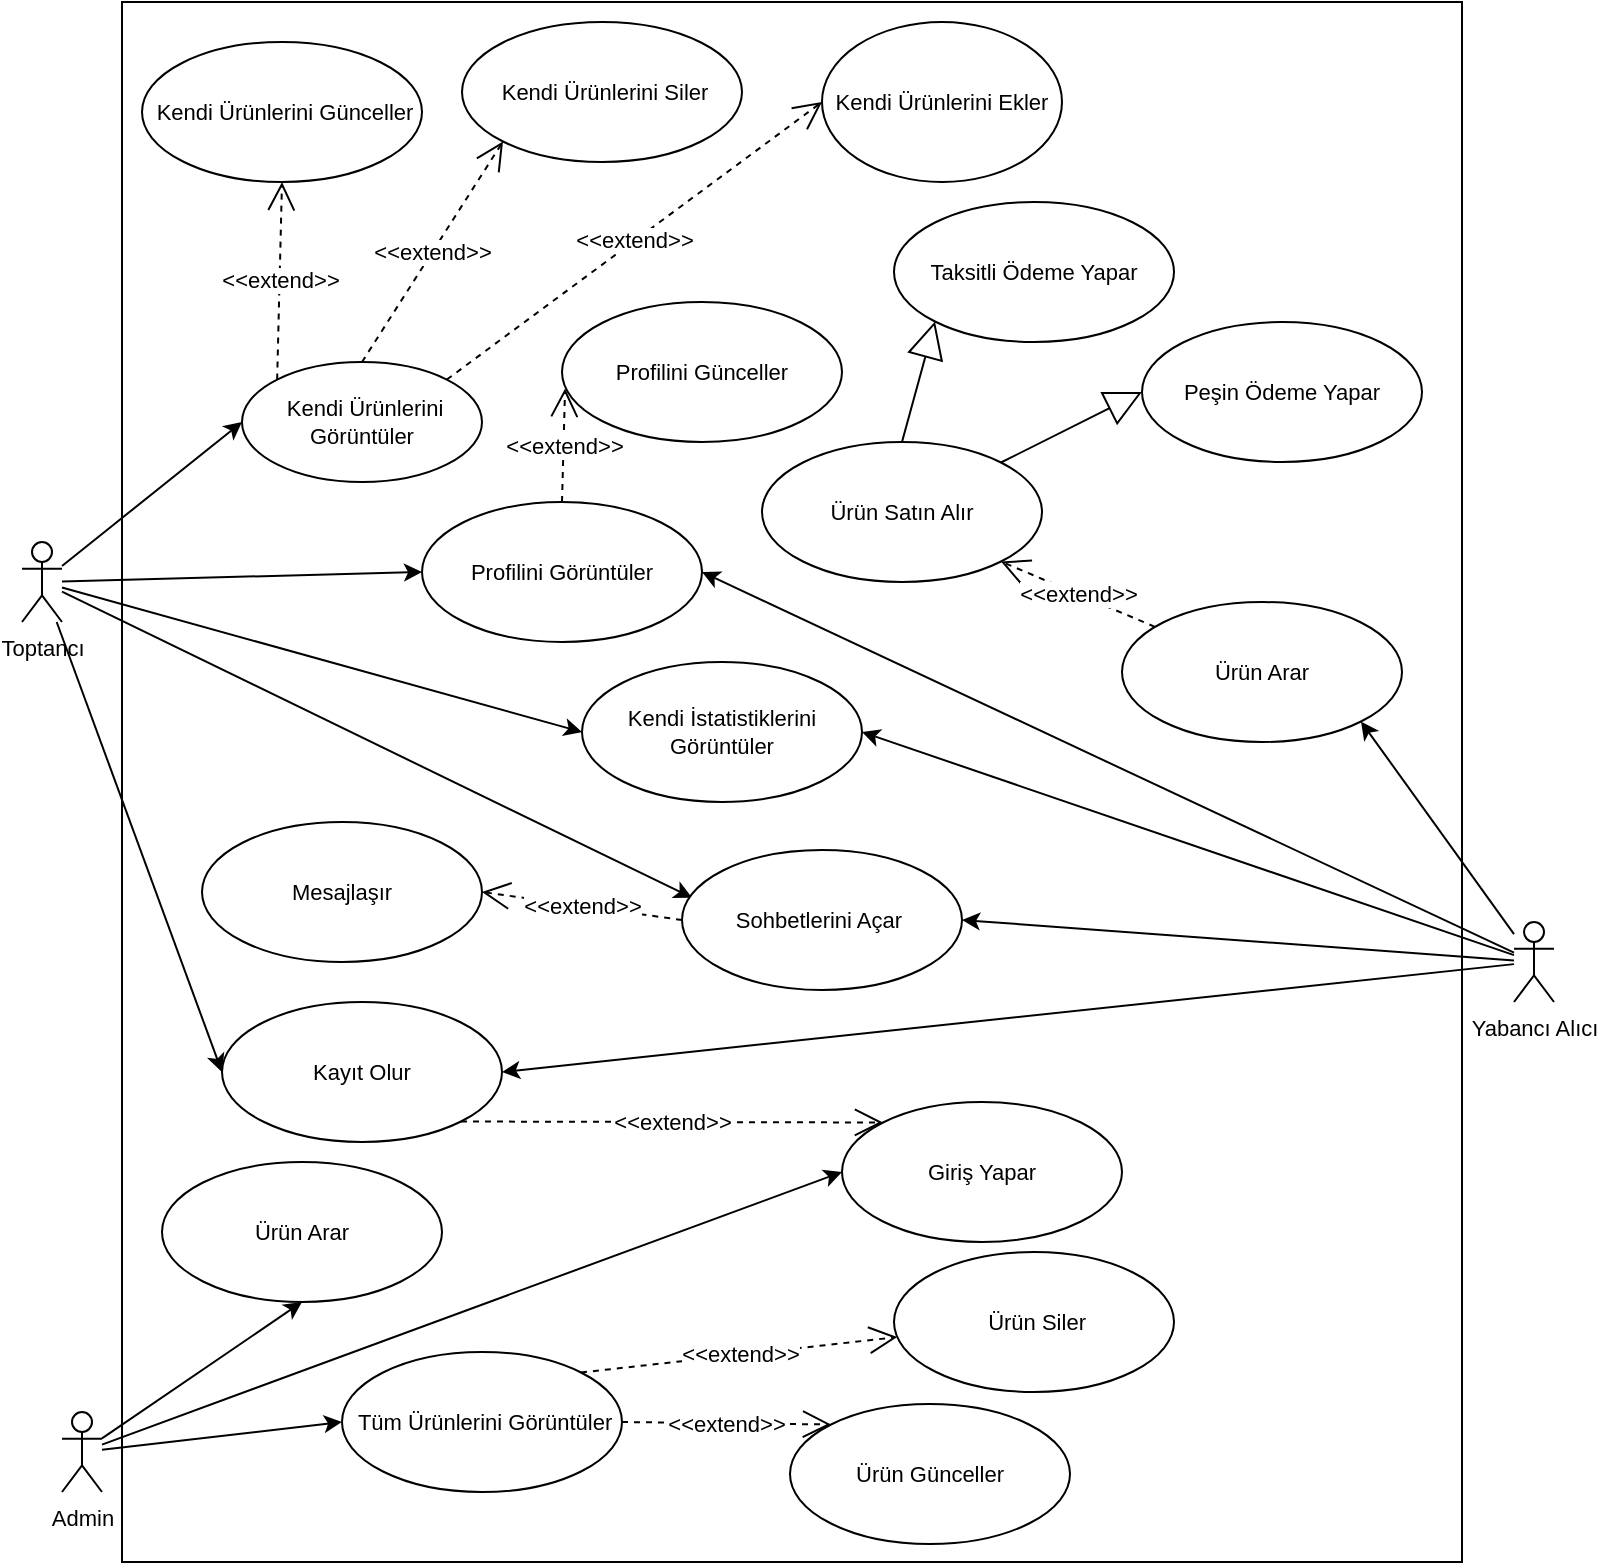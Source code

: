 <mxfile version="24.4.15" type="device">
  <diagram name="Page-1" id="EY1MAFZuyhNo7XrZB8Aw">
    <mxGraphModel dx="1035" dy="532" grid="1" gridSize="10" guides="1" tooltips="1" connect="1" arrows="1" fold="1" page="1" pageScale="1" pageWidth="1000" pageHeight="1000" math="0" shadow="0">
      <root>
        <mxCell id="0" />
        <mxCell id="1" parent="0" />
        <mxCell id="_TswHYcR5eJmgxJztcxw-14" value="" style="rounded=0;whiteSpace=wrap;html=1;backgroundOutline=0;fontSize=11;" parent="1" vertex="1">
          <mxGeometry x="73" y="198" width="670" height="780" as="geometry" />
        </mxCell>
        <mxCell id="u87Ltixw-DFZqbEDM121-87" style="rounded=0;orthogonalLoop=1;jettySize=auto;html=1;entryX=0;entryY=0.5;entryDx=0;entryDy=0;fontSize=11;" parent="1" source="u87Ltixw-DFZqbEDM121-77" target="u87Ltixw-DFZqbEDM121-84" edge="1">
          <mxGeometry relative="1" as="geometry" />
        </mxCell>
        <mxCell id="u87Ltixw-DFZqbEDM121-88" style="rounded=0;orthogonalLoop=1;jettySize=auto;html=1;entryX=0;entryY=0.5;entryDx=0;entryDy=0;strokeColor=default;fontSize=11;" parent="1" source="u87Ltixw-DFZqbEDM121-77" target="u87Ltixw-DFZqbEDM121-85" edge="1">
          <mxGeometry relative="1" as="geometry" />
        </mxCell>
        <mxCell id="u87Ltixw-DFZqbEDM121-93" style="rounded=0;orthogonalLoop=1;jettySize=auto;html=1;entryX=0;entryY=0.5;entryDx=0;entryDy=0;fontSize=11;" parent="1" source="u87Ltixw-DFZqbEDM121-77" target="u87Ltixw-DFZqbEDM121-91" edge="1">
          <mxGeometry relative="1" as="geometry" />
        </mxCell>
        <mxCell id="u87Ltixw-DFZqbEDM121-96" style="rounded=0;orthogonalLoop=1;jettySize=auto;html=1;entryX=0.036;entryY=0.341;entryDx=0;entryDy=0;fontSize=11;entryPerimeter=0;" parent="1" source="u87Ltixw-DFZqbEDM121-77" target="u87Ltixw-DFZqbEDM121-95" edge="1">
          <mxGeometry relative="1" as="geometry">
            <Array as="points" />
          </mxGeometry>
        </mxCell>
        <mxCell id="u87Ltixw-DFZqbEDM121-112" style="rounded=0;orthogonalLoop=1;jettySize=auto;html=1;entryX=0;entryY=0.5;entryDx=0;entryDy=0;fontSize=11;" parent="1" source="u87Ltixw-DFZqbEDM121-77" target="u87Ltixw-DFZqbEDM121-111" edge="1">
          <mxGeometry relative="1" as="geometry" />
        </mxCell>
        <mxCell id="u87Ltixw-DFZqbEDM121-77" value="Toptancı" style="shape=umlActor;verticalLabelPosition=bottom;verticalAlign=top;html=1;fontSize=11;" parent="1" vertex="1">
          <mxGeometry x="23" y="468" width="20" height="40" as="geometry" />
        </mxCell>
        <mxCell id="u87Ltixw-DFZqbEDM121-83" value="Ürün Arar" style="ellipse;whiteSpace=wrap;html=1;fontSize=11;" parent="1" vertex="1">
          <mxGeometry x="573" y="498" width="140" height="70" as="geometry" />
        </mxCell>
        <mxCell id="u87Ltixw-DFZqbEDM121-84" value="&amp;nbsp;Kendi Ürünlerini Görüntüler" style="ellipse;whiteSpace=wrap;html=1;fontSize=11;" parent="1" vertex="1">
          <mxGeometry x="133" y="378" width="120" height="60" as="geometry" />
        </mxCell>
        <mxCell id="u87Ltixw-DFZqbEDM121-85" value="Profilini Görüntüler" style="ellipse;whiteSpace=wrap;html=1;fontSize=11;" parent="1" vertex="1">
          <mxGeometry x="223" y="448" width="140" height="70" as="geometry" />
        </mxCell>
        <mxCell id="u87Ltixw-DFZqbEDM121-97" style="rounded=0;orthogonalLoop=1;jettySize=auto;html=1;entryX=0;entryY=0.5;entryDx=0;entryDy=0;fontSize=11;" parent="1" source="u87Ltixw-DFZqbEDM121-89" target="u87Ltixw-DFZqbEDM121-92" edge="1">
          <mxGeometry relative="1" as="geometry" />
        </mxCell>
        <mxCell id="u87Ltixw-DFZqbEDM121-109" style="rounded=0;orthogonalLoop=1;jettySize=auto;html=1;entryX=0.5;entryY=1;entryDx=0;entryDy=0;fontSize=11;" parent="1" source="u87Ltixw-DFZqbEDM121-89" target="u87Ltixw-DFZqbEDM121-105" edge="1">
          <mxGeometry relative="1" as="geometry" />
        </mxCell>
        <mxCell id="u87Ltixw-DFZqbEDM121-110" style="rounded=0;orthogonalLoop=1;jettySize=auto;html=1;entryX=0;entryY=0.5;entryDx=0;entryDy=0;fontSize=11;" parent="1" source="u87Ltixw-DFZqbEDM121-89" target="u87Ltixw-DFZqbEDM121-106" edge="1">
          <mxGeometry relative="1" as="geometry" />
        </mxCell>
        <mxCell id="u87Ltixw-DFZqbEDM121-89" value="Admin" style="shape=umlActor;verticalLabelPosition=bottom;verticalAlign=top;html=1;fontSize=11;" parent="1" vertex="1">
          <mxGeometry x="43" y="903" width="20" height="40" as="geometry" />
        </mxCell>
        <mxCell id="u87Ltixw-DFZqbEDM121-91" value="Kayıt Olur" style="ellipse;whiteSpace=wrap;html=1;fontSize=11;" parent="1" vertex="1">
          <mxGeometry x="123" y="698" width="140" height="70" as="geometry" />
        </mxCell>
        <mxCell id="u87Ltixw-DFZqbEDM121-92" value="Giriş Yapar" style="ellipse;whiteSpace=wrap;html=1;fontSize=11;" parent="1" vertex="1">
          <mxGeometry x="433" y="748" width="140" height="70" as="geometry" />
        </mxCell>
        <mxCell id="u87Ltixw-DFZqbEDM121-95" value="Sohbetlerini Açar&amp;nbsp;" style="ellipse;whiteSpace=wrap;html=1;fontSize=11;" parent="1" vertex="1">
          <mxGeometry x="353" y="622" width="140" height="70" as="geometry" />
        </mxCell>
        <mxCell id="u87Ltixw-DFZqbEDM121-98" value="Profilini Günceller" style="ellipse;whiteSpace=wrap;html=1;fontSize=11;" parent="1" vertex="1">
          <mxGeometry x="293" y="348" width="140" height="70" as="geometry" />
        </mxCell>
        <mxCell id="u87Ltixw-DFZqbEDM121-100" value="&amp;nbsp;Kendi Ürünlerini Siler" style="ellipse;whiteSpace=wrap;html=1;fontSize=11;" parent="1" vertex="1">
          <mxGeometry x="243" y="208" width="140" height="70" as="geometry" />
        </mxCell>
        <mxCell id="u87Ltixw-DFZqbEDM121-104" value="Mesajlaşır" style="ellipse;whiteSpace=wrap;html=1;fontSize=11;" parent="1" vertex="1">
          <mxGeometry x="113" y="608" width="140" height="70" as="geometry" />
        </mxCell>
        <mxCell id="u87Ltixw-DFZqbEDM121-105" value="Ürün Arar" style="ellipse;whiteSpace=wrap;html=1;fontSize=11;" parent="1" vertex="1">
          <mxGeometry x="93" y="778" width="140" height="70" as="geometry" />
        </mxCell>
        <mxCell id="u87Ltixw-DFZqbEDM121-106" value="&amp;nbsp;Tüm Ürünlerini Görüntüler" style="ellipse;whiteSpace=wrap;html=1;fontSize=11;" parent="1" vertex="1">
          <mxGeometry x="183" y="873" width="140" height="70" as="geometry" />
        </mxCell>
        <mxCell id="u87Ltixw-DFZqbEDM121-107" value="&amp;nbsp;Ürün Siler" style="ellipse;whiteSpace=wrap;html=1;fontSize=11;" parent="1" vertex="1">
          <mxGeometry x="459" y="823" width="140" height="70" as="geometry" />
        </mxCell>
        <mxCell id="u87Ltixw-DFZqbEDM121-111" value="Kendi İstatistiklerini Görüntüler" style="ellipse;whiteSpace=wrap;html=1;fontSize=11;" parent="1" vertex="1">
          <mxGeometry x="303" y="528" width="140" height="70" as="geometry" />
        </mxCell>
        <mxCell id="Ygg76yo1lvIjKc2-hMDk-2" style="rounded=0;orthogonalLoop=1;jettySize=auto;html=1;entryX=1;entryY=0.5;entryDx=0;entryDy=0;fontSize=11;" parent="1" source="Ygg76yo1lvIjKc2-hMDk-1" target="u87Ltixw-DFZqbEDM121-95" edge="1">
          <mxGeometry relative="1" as="geometry" />
        </mxCell>
        <mxCell id="Ygg76yo1lvIjKc2-hMDk-3" style="rounded=0;orthogonalLoop=1;jettySize=auto;html=1;entryX=1;entryY=0.5;entryDx=0;entryDy=0;fontSize=11;" parent="1" source="Ygg76yo1lvIjKc2-hMDk-1" target="u87Ltixw-DFZqbEDM121-91" edge="1">
          <mxGeometry relative="1" as="geometry" />
        </mxCell>
        <mxCell id="Ygg76yo1lvIjKc2-hMDk-5" style="rounded=0;orthogonalLoop=1;jettySize=auto;html=1;entryX=1;entryY=0.5;entryDx=0;entryDy=0;fontSize=11;" parent="1" source="Ygg76yo1lvIjKc2-hMDk-1" target="u87Ltixw-DFZqbEDM121-85" edge="1">
          <mxGeometry relative="1" as="geometry" />
        </mxCell>
        <mxCell id="Ygg76yo1lvIjKc2-hMDk-6" style="rounded=0;orthogonalLoop=1;jettySize=auto;html=1;entryX=1;entryY=1;entryDx=0;entryDy=0;fontSize=11;" parent="1" source="Ygg76yo1lvIjKc2-hMDk-1" target="u87Ltixw-DFZqbEDM121-83" edge="1">
          <mxGeometry relative="1" as="geometry" />
        </mxCell>
        <mxCell id="Ygg76yo1lvIjKc2-hMDk-7" style="rounded=0;orthogonalLoop=1;jettySize=auto;html=1;entryX=1;entryY=0.5;entryDx=0;entryDy=0;fontSize=11;" parent="1" source="Ygg76yo1lvIjKc2-hMDk-1" target="u87Ltixw-DFZqbEDM121-111" edge="1">
          <mxGeometry relative="1" as="geometry" />
        </mxCell>
        <mxCell id="Ygg76yo1lvIjKc2-hMDk-1" value="Yabancı Alıcı" style="shape=umlActor;verticalLabelPosition=bottom;verticalAlign=top;html=1;outlineConnect=0;fontSize=11;" parent="1" vertex="1">
          <mxGeometry x="769" y="658" width="20" height="40" as="geometry" />
        </mxCell>
        <mxCell id="1bOm8mAzU-74pZzdPz95-2" value="Ürün Satın Alır" style="ellipse;whiteSpace=wrap;html=1;fontSize=11;" parent="1" vertex="1">
          <mxGeometry x="393" y="418" width="140" height="70" as="geometry" />
        </mxCell>
        <mxCell id="_TswHYcR5eJmgxJztcxw-2" value="Kendi Ürünlerini Ekler" style="ellipse;whiteSpace=wrap;html=1;fontSize=11;" parent="1" vertex="1">
          <mxGeometry x="423" y="208" width="120" height="80" as="geometry" />
        </mxCell>
        <mxCell id="_TswHYcR5eJmgxJztcxw-5" value="&amp;nbsp;Kendi Ürünlerini Günceller" style="ellipse;whiteSpace=wrap;html=1;fontSize=11;" parent="1" vertex="1">
          <mxGeometry x="83" y="218" width="140" height="70" as="geometry" />
        </mxCell>
        <mxCell id="_TswHYcR5eJmgxJztcxw-7" value="Ürün Günceller" style="ellipse;whiteSpace=wrap;html=1;fontSize=11;" parent="1" vertex="1">
          <mxGeometry x="407" y="899" width="140" height="70" as="geometry" />
        </mxCell>
        <mxCell id="_TswHYcR5eJmgxJztcxw-15" value="&amp;lt;&amp;lt;extend&amp;gt;&amp;gt;" style="endArrow=open;endSize=12;dashed=1;html=1;rounded=0;exitX=1;exitY=1;exitDx=0;exitDy=0;entryX=0;entryY=0;entryDx=0;entryDy=0;fontSize=11;" parent="1" source="u87Ltixw-DFZqbEDM121-91" target="u87Ltixw-DFZqbEDM121-92" edge="1">
          <mxGeometry width="160" relative="1" as="geometry">
            <mxPoint x="303" y="748" as="sourcePoint" />
            <mxPoint x="463" y="748" as="targetPoint" />
          </mxGeometry>
        </mxCell>
        <mxCell id="_TswHYcR5eJmgxJztcxw-16" value="&amp;lt;&amp;lt;extend&amp;gt;&amp;gt;" style="endArrow=open;endSize=12;dashed=1;html=1;rounded=0;entryX=0.011;entryY=0.618;entryDx=0;entryDy=0;exitX=0.5;exitY=0;exitDx=0;exitDy=0;entryPerimeter=0;fontSize=11;" parent="1" source="u87Ltixw-DFZqbEDM121-85" target="u87Ltixw-DFZqbEDM121-98" edge="1">
          <mxGeometry width="160" relative="1" as="geometry">
            <mxPoint x="303" y="388" as="sourcePoint" />
            <mxPoint x="463" y="388" as="targetPoint" />
          </mxGeometry>
        </mxCell>
        <mxCell id="_TswHYcR5eJmgxJztcxw-17" value="&amp;lt;&amp;lt;extend&amp;gt;&amp;gt;" style="endArrow=open;endSize=12;dashed=1;html=1;rounded=0;exitX=0;exitY=0;exitDx=0;exitDy=0;entryX=0.5;entryY=1;entryDx=0;entryDy=0;fontSize=11;" parent="1" source="u87Ltixw-DFZqbEDM121-84" target="_TswHYcR5eJmgxJztcxw-5" edge="1">
          <mxGeometry width="160" relative="1" as="geometry">
            <mxPoint x="303" y="388" as="sourcePoint" />
            <mxPoint x="463" y="388" as="targetPoint" />
          </mxGeometry>
        </mxCell>
        <mxCell id="_TswHYcR5eJmgxJztcxw-18" value="&amp;lt;&amp;lt;extend&amp;gt;&amp;gt;" style="endArrow=open;endSize=12;dashed=1;html=1;rounded=0;exitX=0.5;exitY=0;exitDx=0;exitDy=0;entryX=0;entryY=1;entryDx=0;entryDy=0;fontSize=11;" parent="1" source="u87Ltixw-DFZqbEDM121-84" target="u87Ltixw-DFZqbEDM121-100" edge="1">
          <mxGeometry width="160" relative="1" as="geometry">
            <mxPoint x="160" y="397" as="sourcePoint" />
            <mxPoint x="163" y="298" as="targetPoint" />
          </mxGeometry>
        </mxCell>
        <mxCell id="_TswHYcR5eJmgxJztcxw-19" value="&amp;lt;&amp;lt;extend&amp;gt;&amp;gt;" style="endArrow=open;endSize=12;dashed=1;html=1;rounded=0;exitX=1;exitY=0;exitDx=0;exitDy=0;entryX=0;entryY=0.5;entryDx=0;entryDy=0;fontSize=11;" parent="1" source="u87Ltixw-DFZqbEDM121-84" target="_TswHYcR5eJmgxJztcxw-2" edge="1">
          <mxGeometry width="160" relative="1" as="geometry">
            <mxPoint x="170" y="407" as="sourcePoint" />
            <mxPoint x="173" y="308" as="targetPoint" />
          </mxGeometry>
        </mxCell>
        <mxCell id="_TswHYcR5eJmgxJztcxw-20" value="&amp;lt;&amp;lt;extend&amp;gt;&amp;gt;" style="endArrow=open;endSize=12;dashed=1;html=1;rounded=0;exitX=0;exitY=0.5;exitDx=0;exitDy=0;entryX=1;entryY=0.5;entryDx=0;entryDy=0;fontSize=11;" parent="1" source="u87Ltixw-DFZqbEDM121-95" target="u87Ltixw-DFZqbEDM121-104" edge="1">
          <mxGeometry width="160" relative="1" as="geometry">
            <mxPoint x="180" y="417" as="sourcePoint" />
            <mxPoint x="183" y="318" as="targetPoint" />
          </mxGeometry>
        </mxCell>
        <mxCell id="_TswHYcR5eJmgxJztcxw-21" value="&amp;lt;&amp;lt;extend&amp;gt;&amp;gt;" style="endArrow=open;endSize=12;dashed=1;html=1;rounded=0;entryX=1;entryY=1;entryDx=0;entryDy=0;fontSize=11;" parent="1" source="u87Ltixw-DFZqbEDM121-83" target="1bOm8mAzU-74pZzdPz95-2" edge="1">
          <mxGeometry width="160" relative="1" as="geometry">
            <mxPoint x="190" y="427" as="sourcePoint" />
            <mxPoint x="193" y="328" as="targetPoint" />
          </mxGeometry>
        </mxCell>
        <mxCell id="_TswHYcR5eJmgxJztcxw-22" value="&amp;lt;&amp;lt;extend&amp;gt;&amp;gt;" style="endArrow=open;endSize=12;dashed=1;html=1;rounded=0;exitX=1;exitY=0;exitDx=0;exitDy=0;fontSize=11;" parent="1" source="u87Ltixw-DFZqbEDM121-106" target="u87Ltixw-DFZqbEDM121-107" edge="1">
          <mxGeometry width="160" relative="1" as="geometry">
            <mxPoint x="743" y="707.5" as="sourcePoint" />
            <mxPoint x="746" y="608.5" as="targetPoint" />
          </mxGeometry>
        </mxCell>
        <mxCell id="_TswHYcR5eJmgxJztcxw-23" value="&amp;lt;&amp;lt;extend&amp;gt;&amp;gt;" style="endArrow=open;endSize=12;dashed=1;html=1;rounded=0;exitX=1;exitY=0.5;exitDx=0;exitDy=0;entryX=0;entryY=0;entryDx=0;entryDy=0;fontSize=11;" parent="1" source="u87Ltixw-DFZqbEDM121-106" target="_TswHYcR5eJmgxJztcxw-7" edge="1">
          <mxGeometry width="160" relative="1" as="geometry">
            <mxPoint x="313" y="893" as="sourcePoint" />
            <mxPoint x="434" y="884" as="targetPoint" />
          </mxGeometry>
        </mxCell>
        <mxCell id="_TswHYcR5eJmgxJztcxw-26" value="Taksitli Ödeme Yapar" style="ellipse;whiteSpace=wrap;html=1;fontSize=11;" parent="1" vertex="1">
          <mxGeometry x="459" y="298" width="140" height="70" as="geometry" />
        </mxCell>
        <mxCell id="_TswHYcR5eJmgxJztcxw-27" value="Peşin Ödeme Yapar" style="ellipse;whiteSpace=wrap;html=1;fontSize=11;" parent="1" vertex="1">
          <mxGeometry x="583" y="358" width="140" height="70" as="geometry" />
        </mxCell>
        <mxCell id="_TswHYcR5eJmgxJztcxw-28" value="" style="endArrow=block;endSize=16;endFill=0;html=1;rounded=0;entryX=0;entryY=1;entryDx=0;entryDy=0;exitX=0.5;exitY=0;exitDx=0;exitDy=0;fontSize=11;" parent="1" source="1bOm8mAzU-74pZzdPz95-2" target="_TswHYcR5eJmgxJztcxw-26" edge="1">
          <mxGeometry width="160" relative="1" as="geometry">
            <mxPoint x="303" y="378" as="sourcePoint" />
            <mxPoint x="463" y="378" as="targetPoint" />
          </mxGeometry>
        </mxCell>
        <mxCell id="_TswHYcR5eJmgxJztcxw-29" value="" style="endArrow=block;endSize=16;endFill=0;html=1;rounded=0;entryX=0;entryY=0.5;entryDx=0;entryDy=0;exitX=1;exitY=0;exitDx=0;exitDy=0;fontSize=11;" parent="1" source="1bOm8mAzU-74pZzdPz95-2" target="_TswHYcR5eJmgxJztcxw-27" edge="1">
          <mxGeometry width="160" relative="1" as="geometry">
            <mxPoint x="473" y="428" as="sourcePoint" />
            <mxPoint x="489" y="378" as="targetPoint" />
          </mxGeometry>
        </mxCell>
      </root>
    </mxGraphModel>
  </diagram>
</mxfile>

